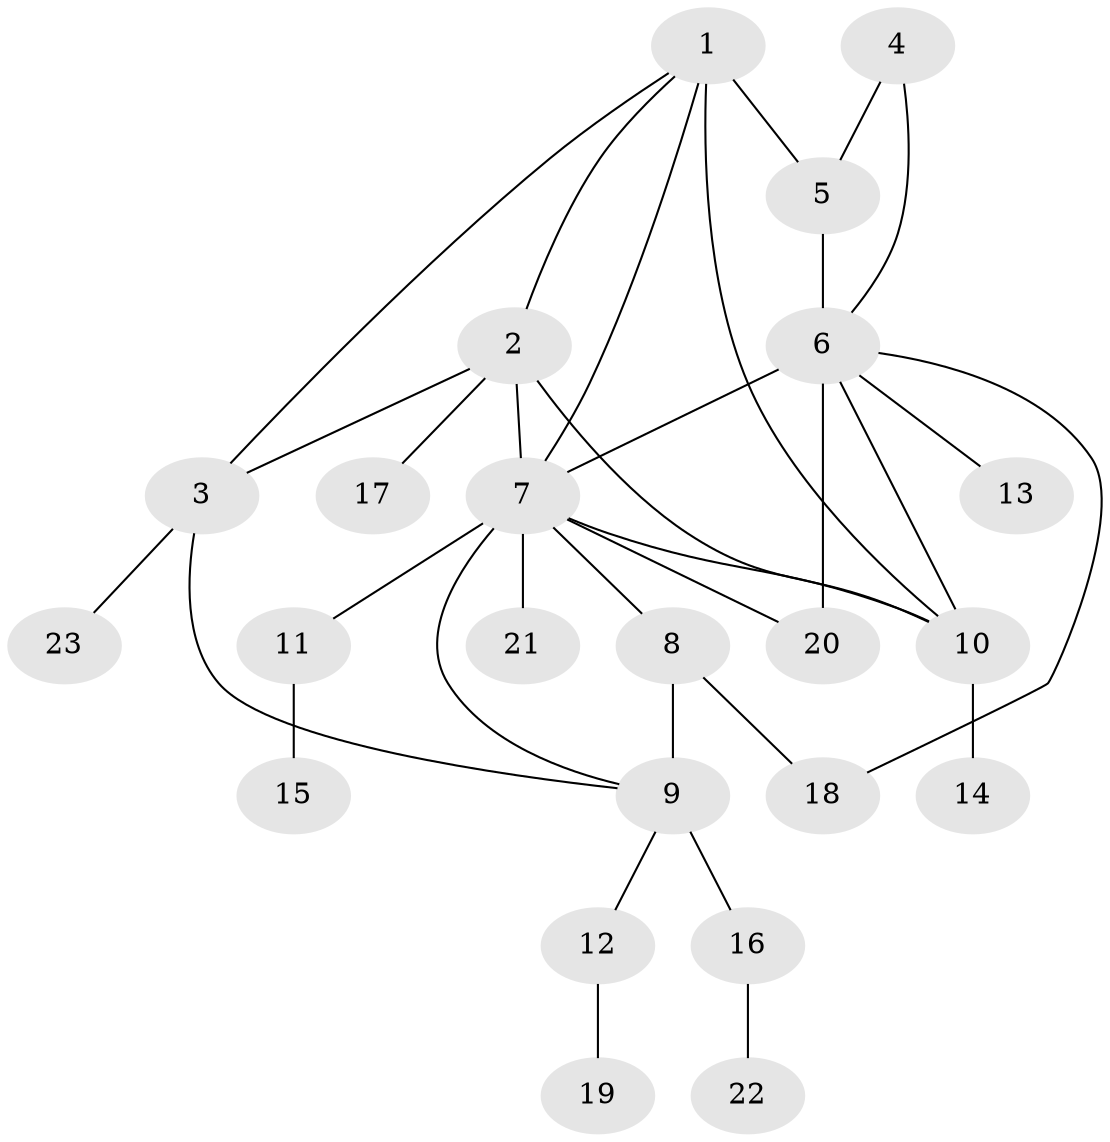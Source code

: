 // original degree distribution, {8: 0.02702702702702703, 7: 0.02702702702702703, 6: 0.02702702702702703, 5: 0.04054054054054054, 3: 0.08108108108108109, 13: 0.013513513513513514, 4: 0.04054054054054054, 9: 0.013513513513513514, 1: 0.5540540540540541, 2: 0.17567567567567569}
// Generated by graph-tools (version 1.1) at 2025/52/03/04/25 22:52:43]
// undirected, 23 vertices, 33 edges
graph export_dot {
  node [color=gray90,style=filled];
  1;
  2;
  3;
  4;
  5;
  6;
  7;
  8;
  9;
  10;
  11;
  12;
  13;
  14;
  15;
  16;
  17;
  18;
  19;
  20;
  21;
  22;
  23;
  1 -- 2 [weight=1.0];
  1 -- 3 [weight=1.0];
  1 -- 5 [weight=4.0];
  1 -- 7 [weight=2.0];
  1 -- 10 [weight=1.0];
  2 -- 3 [weight=1.0];
  2 -- 7 [weight=2.0];
  2 -- 10 [weight=1.0];
  2 -- 17 [weight=1.0];
  3 -- 9 [weight=1.0];
  3 -- 23 [weight=1.0];
  4 -- 5 [weight=1.0];
  4 -- 6 [weight=1.0];
  5 -- 6 [weight=1.0];
  6 -- 7 [weight=2.0];
  6 -- 10 [weight=1.0];
  6 -- 13 [weight=1.0];
  6 -- 18 [weight=1.0];
  6 -- 20 [weight=5.0];
  7 -- 8 [weight=1.0];
  7 -- 9 [weight=2.0];
  7 -- 10 [weight=1.0];
  7 -- 11 [weight=1.0];
  7 -- 20 [weight=1.0];
  7 -- 21 [weight=1.0];
  8 -- 9 [weight=5.0];
  8 -- 18 [weight=1.0];
  9 -- 12 [weight=1.0];
  9 -- 16 [weight=1.0];
  10 -- 14 [weight=1.0];
  11 -- 15 [weight=1.0];
  12 -- 19 [weight=1.0];
  16 -- 22 [weight=1.0];
}
